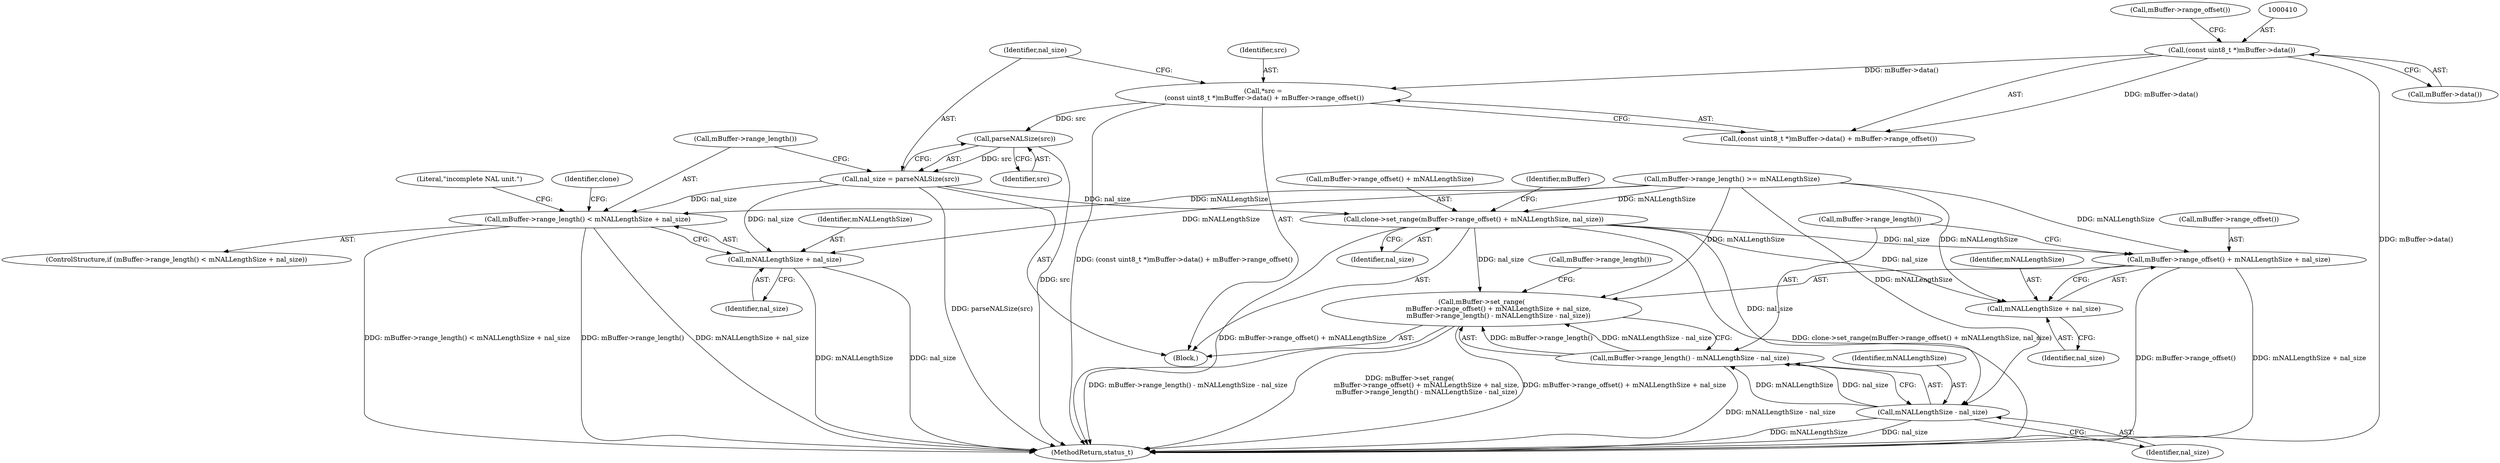digraph "0_Android_d48f0f145f8f0f4472bc0af668ac9a8bce44ba9b_0@pointer" {
"1000416" [label="(Call,parseNALSize(src))"];
"1000406" [label="(Call,*src =\n (const uint8_t *)mBuffer->data() + mBuffer->range_offset())"];
"1000409" [label="(Call,(const uint8_t *)mBuffer->data())"];
"1000414" [label="(Call,nal_size = parseNALSize(src))"];
"1000419" [label="(Call,mBuffer->range_length() < mNALLengthSize + nal_size)"];
"1000421" [label="(Call,mNALLengthSize + nal_size)"];
"1000441" [label="(Call,clone->set_range(mBuffer->range_offset() + mNALLengthSize, nal_size))"];
"1000450" [label="(Call,mBuffer->set_range(\n                mBuffer->range_offset() + mNALLengthSize + nal_size,\n                mBuffer->range_length() - mNALLengthSize - nal_size))"];
"1000451" [label="(Call,mBuffer->range_offset() + mNALLengthSize + nal_size)"];
"1000453" [label="(Call,mNALLengthSize + nal_size)"];
"1000458" [label="(Call,mNALLengthSize - nal_size)"];
"1000456" [label="(Call,mBuffer->range_length() - mNALLengthSize - nal_size)"];
"1000456" [label="(Call,mBuffer->range_length() - mNALLengthSize - nal_size)"];
"1000418" [label="(ControlStructure,if (mBuffer->range_length() < mNALLengthSize + nal_size))"];
"1000453" [label="(Call,mNALLengthSize + nal_size)"];
"1000463" [label="(Call,mBuffer->range_length())"];
"1000455" [label="(Identifier,nal_size)"];
"1000454" [label="(Identifier,mNALLengthSize)"];
"1000421" [label="(Call,mNALLengthSize + nal_size)"];
"1000435" [label="(Identifier,clone)"];
"1000402" [label="(Call,mBuffer->range_length() >= mNALLengthSize)"];
"1000451" [label="(Call,mBuffer->range_offset() + mNALLengthSize + nal_size)"];
"1000426" [label="(Literal,\"incomplete NAL unit.\")"];
"1000716" [label="(MethodReturn,status_t)"];
"1000422" [label="(Identifier,mNALLengthSize)"];
"1000407" [label="(Identifier,src)"];
"1000411" [label="(Call,mBuffer->data())"];
"1000408" [label="(Call,(const uint8_t *)mBuffer->data() + mBuffer->range_offset())"];
"1000419" [label="(Call,mBuffer->range_length() < mNALLengthSize + nal_size)"];
"1000441" [label="(Call,clone->set_range(mBuffer->range_offset() + mNALLengthSize, nal_size))"];
"1000457" [label="(Call,mBuffer->range_length())"];
"1000406" [label="(Call,*src =\n (const uint8_t *)mBuffer->data() + mBuffer->range_offset())"];
"1000459" [label="(Identifier,mNALLengthSize)"];
"1000450" [label="(Call,mBuffer->set_range(\n                mBuffer->range_offset() + mNALLengthSize + nal_size,\n                mBuffer->range_length() - mNALLengthSize - nal_size))"];
"1000317" [label="(Block,)"];
"1000415" [label="(Identifier,nal_size)"];
"1000445" [label="(Identifier,nal_size)"];
"1000442" [label="(Call,mBuffer->range_offset() + mNALLengthSize)"];
"1000414" [label="(Call,nal_size = parseNALSize(src))"];
"1000458" [label="(Call,mNALLengthSize - nal_size)"];
"1000423" [label="(Identifier,nal_size)"];
"1000416" [label="(Call,parseNALSize(src))"];
"1000412" [label="(Call,mBuffer->range_offset())"];
"1000460" [label="(Identifier,nal_size)"];
"1000409" [label="(Call,(const uint8_t *)mBuffer->data())"];
"1000448" [label="(Identifier,mBuffer)"];
"1000420" [label="(Call,mBuffer->range_length())"];
"1000452" [label="(Call,mBuffer->range_offset())"];
"1000417" [label="(Identifier,src)"];
"1000416" -> "1000414"  [label="AST: "];
"1000416" -> "1000417"  [label="CFG: "];
"1000417" -> "1000416"  [label="AST: "];
"1000414" -> "1000416"  [label="CFG: "];
"1000416" -> "1000716"  [label="DDG: src"];
"1000416" -> "1000414"  [label="DDG: src"];
"1000406" -> "1000416"  [label="DDG: src"];
"1000406" -> "1000317"  [label="AST: "];
"1000406" -> "1000408"  [label="CFG: "];
"1000407" -> "1000406"  [label="AST: "];
"1000408" -> "1000406"  [label="AST: "];
"1000415" -> "1000406"  [label="CFG: "];
"1000406" -> "1000716"  [label="DDG: (const uint8_t *)mBuffer->data() + mBuffer->range_offset()"];
"1000409" -> "1000406"  [label="DDG: mBuffer->data()"];
"1000409" -> "1000408"  [label="AST: "];
"1000409" -> "1000411"  [label="CFG: "];
"1000410" -> "1000409"  [label="AST: "];
"1000411" -> "1000409"  [label="AST: "];
"1000412" -> "1000409"  [label="CFG: "];
"1000409" -> "1000716"  [label="DDG: mBuffer->data()"];
"1000409" -> "1000408"  [label="DDG: mBuffer->data()"];
"1000414" -> "1000317"  [label="AST: "];
"1000415" -> "1000414"  [label="AST: "];
"1000420" -> "1000414"  [label="CFG: "];
"1000414" -> "1000716"  [label="DDG: parseNALSize(src)"];
"1000414" -> "1000419"  [label="DDG: nal_size"];
"1000414" -> "1000421"  [label="DDG: nal_size"];
"1000414" -> "1000441"  [label="DDG: nal_size"];
"1000419" -> "1000418"  [label="AST: "];
"1000419" -> "1000421"  [label="CFG: "];
"1000420" -> "1000419"  [label="AST: "];
"1000421" -> "1000419"  [label="AST: "];
"1000426" -> "1000419"  [label="CFG: "];
"1000435" -> "1000419"  [label="CFG: "];
"1000419" -> "1000716"  [label="DDG: mBuffer->range_length()"];
"1000419" -> "1000716"  [label="DDG: mNALLengthSize + nal_size"];
"1000419" -> "1000716"  [label="DDG: mBuffer->range_length() < mNALLengthSize + nal_size"];
"1000402" -> "1000419"  [label="DDG: mNALLengthSize"];
"1000421" -> "1000423"  [label="CFG: "];
"1000422" -> "1000421"  [label="AST: "];
"1000423" -> "1000421"  [label="AST: "];
"1000421" -> "1000716"  [label="DDG: nal_size"];
"1000421" -> "1000716"  [label="DDG: mNALLengthSize"];
"1000402" -> "1000421"  [label="DDG: mNALLengthSize"];
"1000441" -> "1000317"  [label="AST: "];
"1000441" -> "1000445"  [label="CFG: "];
"1000442" -> "1000441"  [label="AST: "];
"1000445" -> "1000441"  [label="AST: "];
"1000448" -> "1000441"  [label="CFG: "];
"1000441" -> "1000716"  [label="DDG: mBuffer->range_offset() + mNALLengthSize"];
"1000441" -> "1000716"  [label="DDG: clone->set_range(mBuffer->range_offset() + mNALLengthSize, nal_size)"];
"1000402" -> "1000441"  [label="DDG: mNALLengthSize"];
"1000441" -> "1000450"  [label="DDG: nal_size"];
"1000441" -> "1000451"  [label="DDG: nal_size"];
"1000441" -> "1000453"  [label="DDG: nal_size"];
"1000441" -> "1000458"  [label="DDG: nal_size"];
"1000450" -> "1000317"  [label="AST: "];
"1000450" -> "1000456"  [label="CFG: "];
"1000451" -> "1000450"  [label="AST: "];
"1000456" -> "1000450"  [label="AST: "];
"1000463" -> "1000450"  [label="CFG: "];
"1000450" -> "1000716"  [label="DDG: mBuffer->set_range(\n                mBuffer->range_offset() + mNALLengthSize + nal_size,\n                mBuffer->range_length() - mNALLengthSize - nal_size)"];
"1000450" -> "1000716"  [label="DDG: mBuffer->range_offset() + mNALLengthSize + nal_size"];
"1000450" -> "1000716"  [label="DDG: mBuffer->range_length() - mNALLengthSize - nal_size"];
"1000402" -> "1000450"  [label="DDG: mNALLengthSize"];
"1000456" -> "1000450"  [label="DDG: mBuffer->range_length()"];
"1000456" -> "1000450"  [label="DDG: mNALLengthSize - nal_size"];
"1000451" -> "1000453"  [label="CFG: "];
"1000452" -> "1000451"  [label="AST: "];
"1000453" -> "1000451"  [label="AST: "];
"1000457" -> "1000451"  [label="CFG: "];
"1000451" -> "1000716"  [label="DDG: mBuffer->range_offset()"];
"1000451" -> "1000716"  [label="DDG: mNALLengthSize + nal_size"];
"1000402" -> "1000451"  [label="DDG: mNALLengthSize"];
"1000453" -> "1000455"  [label="CFG: "];
"1000454" -> "1000453"  [label="AST: "];
"1000455" -> "1000453"  [label="AST: "];
"1000402" -> "1000453"  [label="DDG: mNALLengthSize"];
"1000458" -> "1000456"  [label="AST: "];
"1000458" -> "1000460"  [label="CFG: "];
"1000459" -> "1000458"  [label="AST: "];
"1000460" -> "1000458"  [label="AST: "];
"1000456" -> "1000458"  [label="CFG: "];
"1000458" -> "1000716"  [label="DDG: nal_size"];
"1000458" -> "1000716"  [label="DDG: mNALLengthSize"];
"1000458" -> "1000456"  [label="DDG: mNALLengthSize"];
"1000458" -> "1000456"  [label="DDG: nal_size"];
"1000402" -> "1000458"  [label="DDG: mNALLengthSize"];
"1000457" -> "1000456"  [label="AST: "];
"1000456" -> "1000716"  [label="DDG: mNALLengthSize - nal_size"];
}
